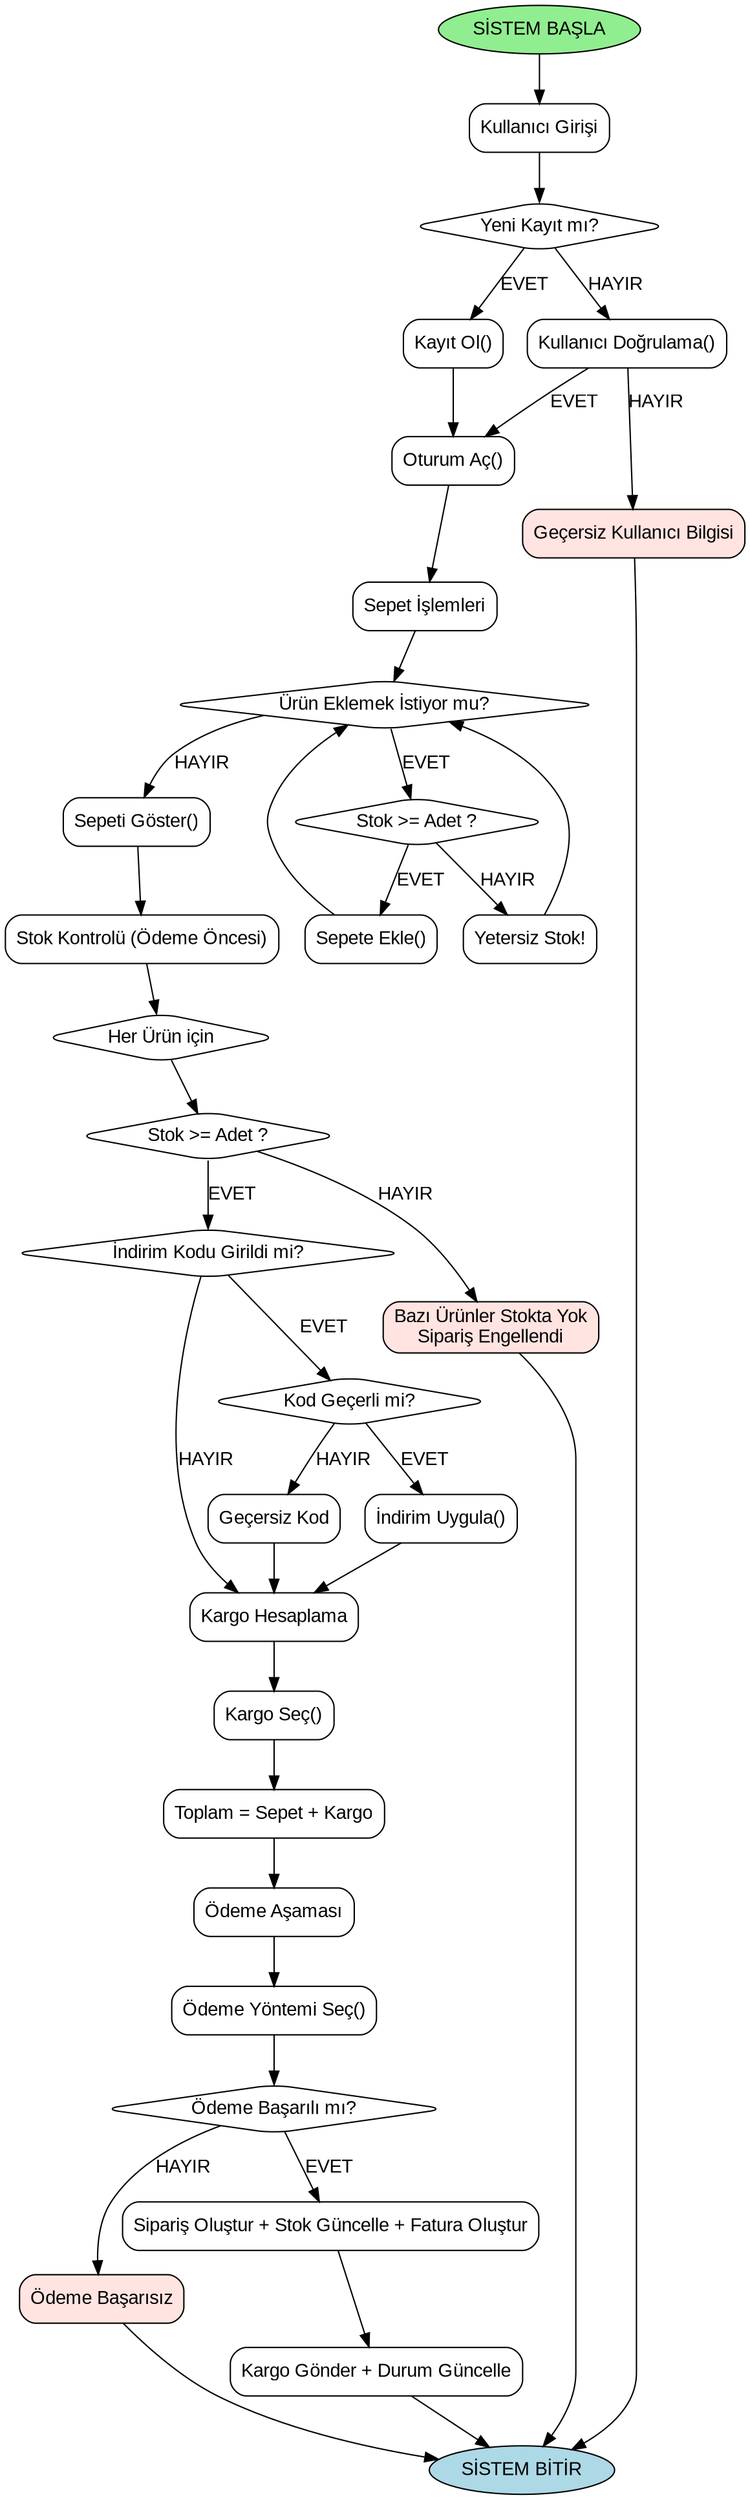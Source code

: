 digraph E_TICARET_SISTEMI {
    // Yön yukarıdan aşağıya
    rankdir=TB;
    fontname="Arial";
    node [shape=rectangle, style=rounded, fontname="Arial"];
    edge [fontname="Arial"];

    START [label="SİSTEM BAŞLA", shape=oval, style=filled, fillcolor=lightgreen];
    END [label="SİSTEM BİTİR", shape=oval, style=filled, fillcolor=lightblue];

    LOGIN [label="Kullanıcı Girişi"];
    NEW_ACC [label="Yeni Kayıt mı?", shape=diamond];
    REGISTER [label="Kayıt Ol()"];
    VALIDATE [label="Kullanıcı Doğrulama()"];
    LOGIN_FAIL [label="Geçersiz Kullanıcı Bilgisi", shape=rectangle, fillcolor=mistyrose, style="filled,rounded"];
    SESSION [label="Oturum Aç()"];

    CART [label="Sepet İşlemleri"];
    LOOP_ADD [label="Ürün Eklemek İstiyor mu?", shape=diamond];
    STOCK_CHECK_ADD [label="Stok >= Adet ?", shape=diamond];
    ADD_OK [label="Sepete Ekle()"];
    ADD_FAIL [label="Yetersiz Stok!"];
    CART_SHOW [label="Sepeti Göster()"];

    STOCK_CTRL [label="Stok Kontrolü (Ödeme Öncesi)"];
    LOOP_STOCK [label="Her Ürün için", shape=diamond];
    STOCK_OK [label="Stok >= Adet ?", shape=diamond];
    STOCK_FAIL [label="Bazı Ürünler Stokta Yok\nSipariş Engellendi", fillcolor=mistyrose, style="filled,rounded"];

    DISCOUNT [label="İndirim Kodu Girildi mi?", shape=diamond];
    DISCOUNT_VALID [label="Kod Geçerli mi?", shape=diamond];
    APPLY_DISCOUNT [label="İndirim Uygula()"];
    INVALID_DISCOUNT [label="Geçersiz Kod"];

    SHIPPING [label="Kargo Hesaplama"];
    SELECT_SHIP [label="Kargo Seç()"];
    TOTAL [label="Toplam = Sepet + Kargo"];

    PAYMENT [label="Ödeme Aşaması"];
    PAY_METHOD [label="Ödeme Yöntemi Seç()"];
    PAY_RESULT [label="Ödeme Başarılı mı?", shape=diamond];
    PAY_OK [label="Sipariş Oluştur + Stok Güncelle + Fatura Oluştur"];
    PAY_FAIL [label="Ödeme Başarısız", fillcolor=mistyrose, style="filled,rounded"];

    POST_ORDER [label="Kargo Gönder + Durum Güncelle"];

    START -> LOGIN;
    LOGIN -> NEW_ACC;
    NEW_ACC -> REGISTER [label="EVET"];
    NEW_ACC -> VALIDATE [label="HAYIR"];
    REGISTER -> SESSION;
    VALIDATE -> LOGIN_FAIL [label="HAYIR"];
    VALIDATE -> SESSION [label="EVET"];
    LOGIN_FAIL -> END;
    SESSION -> CART;

    CART -> LOOP_ADD;
    LOOP_ADD -> STOCK_CHECK_ADD [label="EVET"];
    LOOP_ADD -> CART_SHOW [label="HAYIR"];
    STOCK_CHECK_ADD -> ADD_OK [label="EVET"];
    STOCK_CHECK_ADD -> ADD_FAIL [label="HAYIR"];
    ADD_OK -> LOOP_ADD;
    ADD_FAIL -> LOOP_ADD;
    CART_SHOW -> STOCK_CTRL;

    STOCK_CTRL -> LOOP_STOCK;
    LOOP_STOCK -> STOCK_OK;
    STOCK_OK -> STOCK_FAIL [label="HAYIR"];
    STOCK_OK -> DISCOUNT [label="EVET"];
    STOCK_FAIL -> END;

    DISCOUNT -> DISCOUNT_VALID [label="EVET"];
    DISCOUNT -> SHIPPING [label="HAYIR"];
    DISCOUNT_VALID -> APPLY_DISCOUNT [label="EVET"];
    DISCOUNT_VALID -> INVALID_DISCOUNT [label="HAYIR"];
    APPLY_DISCOUNT -> SHIPPING;
    INVALID_DISCOUNT -> SHIPPING;

    SHIPPING -> SELECT_SHIP -> TOTAL -> PAYMENT;
    PAYMENT -> PAY_METHOD -> PAY_RESULT;
    PAY_RESULT -> PAY_OK [label="EVET"];
    PAY_RESULT -> PAY_FAIL [label="HAYIR"];
    PAY_OK -> POST_ORDER -> END;
    PAY_FAIL -> END;
}
